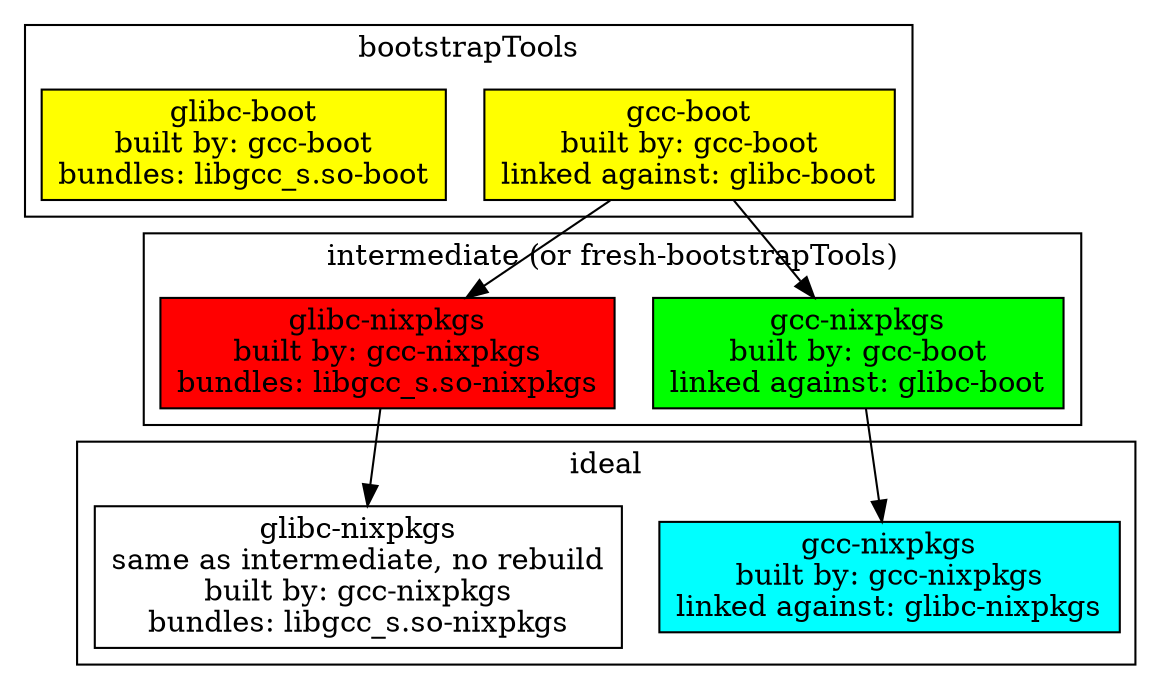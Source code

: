 digraph G {
  rankdir=TB;
  node [shape=box];
  subgraph clusterBoot {
    label="bootstrapTools";
    "gcc-boot" [label="gcc-boot\nbuilt by: gcc-boot\nlinked against: glibc-boot", style = filled, fillcolor = "#ffff00"];
    "glibc-boot" [label="glibc-boot\nbuilt by: gcc-boot\nbundles: libgcc_s.so-boot", style = filled, fillcolor = "#ffff00"];

    "gcc-boot";
    "glibc-boot";
  }

  subgraph clusterIntermediate {
    label="intermediate (or fresh-bootstrapTools)";
    "gcc-nixpkgs-by-boot" [label="gcc-nixpkgs\nbuilt by: gcc-boot\nlinked against: glibc-boot", style = filled, fillcolor = "#00ff00"];
    "glibc-nixpkgs-by-nixpkgs" [label="glibc-nixpkgs\nbuilt by: gcc-nixpkgs\nbundles: libgcc_s.so-nixpkgs", style = filled, fillcolor = "#ff0000"];
    "gcc-nixpkgs-by-boot";
    "glibc-nixpkgs-by-nixpkgs";

    "gcc-boot" -> "gcc-nixpkgs-by-boot";
    "gcc-boot" -> "glibc-nixpkgs-by-nixpkgs";
  }

  subgraph clusterideal {
    label="ideal";
    "gcc-nixpkgs-ideal" [label="gcc-nixpkgs\nbuilt by: gcc-nixpkgs\nlinked against: glibc-nixpkgs", style = filled, fillcolor = "#00ffff"];
    "glibc-nixpkgs-ideal" [label="glibc-nixpkgs\nsame as intermediate, no rebuild\nbuilt by: gcc-nixpkgs\nbundles: libgcc_s.so-nixpkgs"];
    "gcc-nixpkgs-ideal";

    "gcc-nixpkgs-by-boot" -> "gcc-nixpkgs-ideal";
    "glibc-nixpkgs-by-nixpkgs" -> "glibc-nixpkgs-ideal";
  }
}

